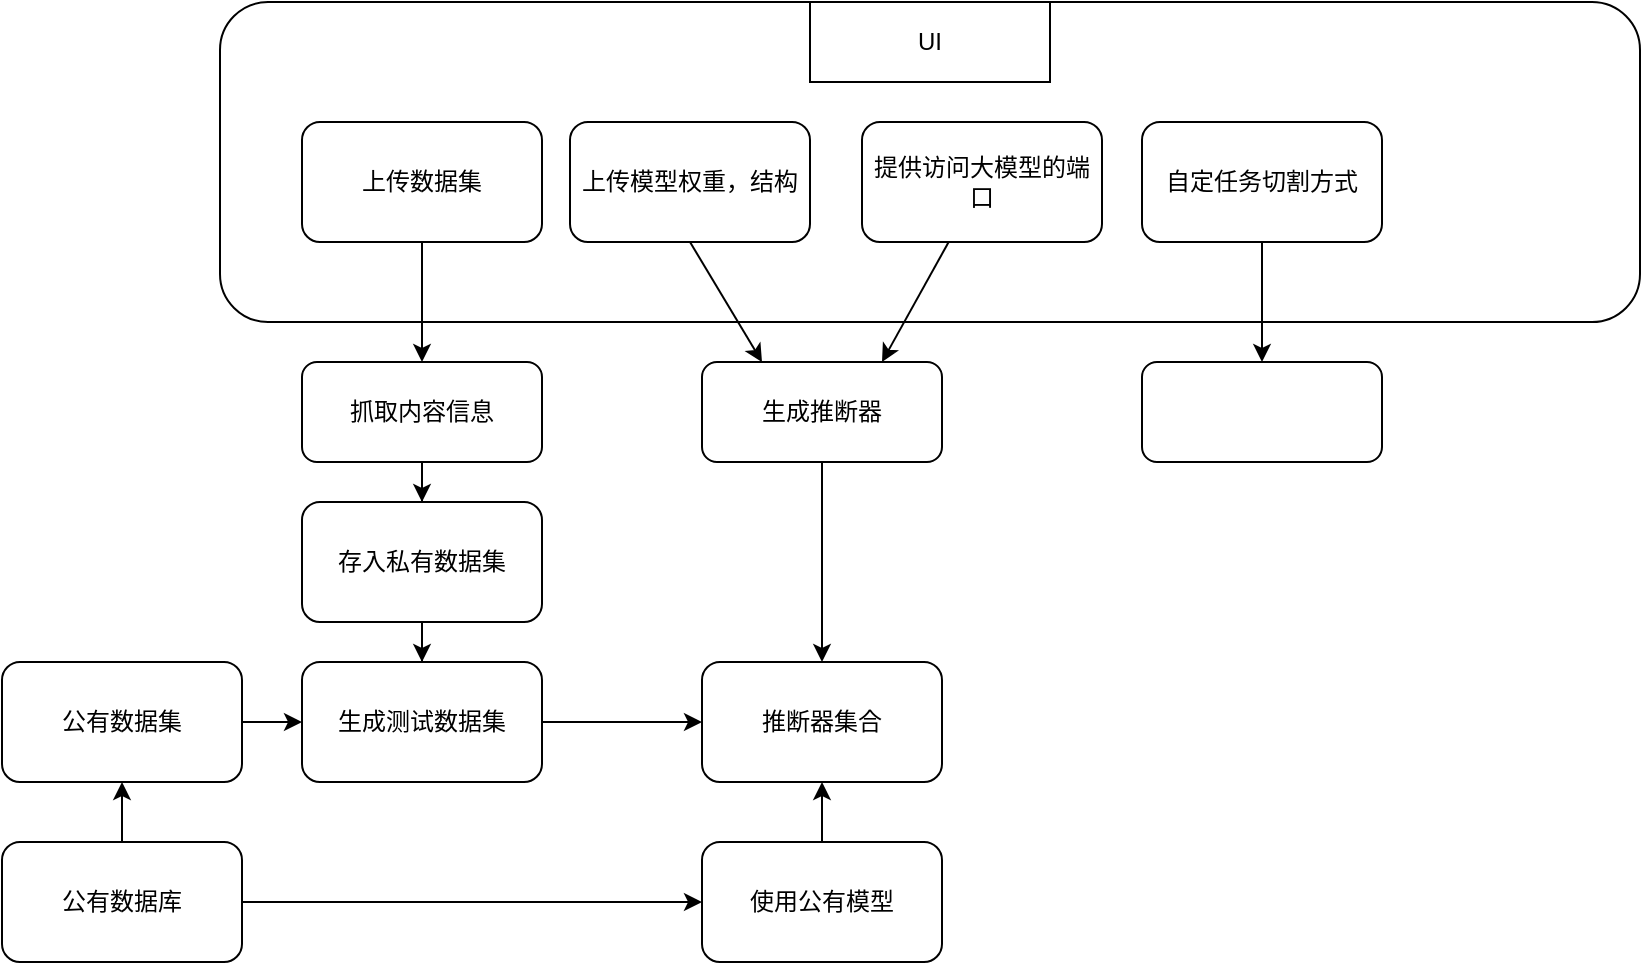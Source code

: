 <mxfile version="26.0.16">
  <diagram name="Page-1" id="VkQJBXz2Djhly3g92RTE">
    <mxGraphModel dx="1953" dy="802" grid="1" gridSize="10" guides="1" tooltips="1" connect="1" arrows="1" fold="1" page="1" pageScale="1" pageWidth="827" pageHeight="1169" math="0" shadow="0">
      <root>
        <mxCell id="0" />
        <mxCell id="1" parent="0" />
        <mxCell id="6oZYbPfHyP9pOPqMmx4x-1" value="" style="rounded=1;whiteSpace=wrap;html=1;" vertex="1" parent="1">
          <mxGeometry x="59" y="120" width="710" height="160" as="geometry" />
        </mxCell>
        <mxCell id="6oZYbPfHyP9pOPqMmx4x-2" value="UI" style="rounded=0;whiteSpace=wrap;html=1;" vertex="1" parent="1">
          <mxGeometry x="354" y="120" width="120" height="40" as="geometry" />
        </mxCell>
        <mxCell id="6oZYbPfHyP9pOPqMmx4x-3" value="上传数据集" style="rounded=1;whiteSpace=wrap;html=1;" vertex="1" parent="1">
          <mxGeometry x="100" y="180" width="120" height="60" as="geometry" />
        </mxCell>
        <mxCell id="6oZYbPfHyP9pOPqMmx4x-6" value="" style="endArrow=classic;html=1;rounded=0;exitX=0.5;exitY=1;exitDx=0;exitDy=0;" edge="1" parent="1" source="6oZYbPfHyP9pOPqMmx4x-3" target="6oZYbPfHyP9pOPqMmx4x-7">
          <mxGeometry width="50" height="50" relative="1" as="geometry">
            <mxPoint x="380" y="440" as="sourcePoint" />
            <mxPoint x="160" y="310" as="targetPoint" />
          </mxGeometry>
        </mxCell>
        <mxCell id="6oZYbPfHyP9pOPqMmx4x-12" value="" style="edgeStyle=orthogonalEdgeStyle;rounded=0;orthogonalLoop=1;jettySize=auto;html=1;" edge="1" parent="1" source="6oZYbPfHyP9pOPqMmx4x-7" target="6oZYbPfHyP9pOPqMmx4x-9">
          <mxGeometry relative="1" as="geometry" />
        </mxCell>
        <mxCell id="6oZYbPfHyP9pOPqMmx4x-7" value="抓取内容信息" style="rounded=1;whiteSpace=wrap;html=1;" vertex="1" parent="1">
          <mxGeometry x="100" y="300" width="120" height="50" as="geometry" />
        </mxCell>
        <mxCell id="6oZYbPfHyP9pOPqMmx4x-27" value="" style="edgeStyle=orthogonalEdgeStyle;rounded=0;orthogonalLoop=1;jettySize=auto;html=1;" edge="1" parent="1" source="6oZYbPfHyP9pOPqMmx4x-8" target="6oZYbPfHyP9pOPqMmx4x-26">
          <mxGeometry relative="1" as="geometry" />
        </mxCell>
        <mxCell id="6oZYbPfHyP9pOPqMmx4x-8" value="生成测试数据集" style="rounded=1;whiteSpace=wrap;html=1;" vertex="1" parent="1">
          <mxGeometry x="100" y="450" width="120" height="60" as="geometry" />
        </mxCell>
        <mxCell id="6oZYbPfHyP9pOPqMmx4x-13" value="" style="edgeStyle=orthogonalEdgeStyle;rounded=0;orthogonalLoop=1;jettySize=auto;html=1;" edge="1" parent="1" source="6oZYbPfHyP9pOPqMmx4x-9" target="6oZYbPfHyP9pOPqMmx4x-8">
          <mxGeometry relative="1" as="geometry" />
        </mxCell>
        <mxCell id="6oZYbPfHyP9pOPqMmx4x-9" value="存入私有数据集" style="rounded=1;whiteSpace=wrap;html=1;" vertex="1" parent="1">
          <mxGeometry x="100" y="370" width="120" height="60" as="geometry" />
        </mxCell>
        <mxCell id="6oZYbPfHyP9pOPqMmx4x-11" value="" style="edgeStyle=orthogonalEdgeStyle;rounded=0;orthogonalLoop=1;jettySize=auto;html=1;" edge="1" parent="1" source="6oZYbPfHyP9pOPqMmx4x-10" target="6oZYbPfHyP9pOPqMmx4x-8">
          <mxGeometry relative="1" as="geometry" />
        </mxCell>
        <mxCell id="6oZYbPfHyP9pOPqMmx4x-10" value="公有数据集" style="rounded=1;whiteSpace=wrap;html=1;" vertex="1" parent="1">
          <mxGeometry x="-50" y="450" width="120" height="60" as="geometry" />
        </mxCell>
        <mxCell id="6oZYbPfHyP9pOPqMmx4x-14" value="上传模型权重，结构" style="rounded=1;whiteSpace=wrap;html=1;" vertex="1" parent="1">
          <mxGeometry x="234" y="180" width="120" height="60" as="geometry" />
        </mxCell>
        <mxCell id="6oZYbPfHyP9pOPqMmx4x-16" value="" style="edgeStyle=orthogonalEdgeStyle;rounded=0;orthogonalLoop=1;jettySize=auto;html=1;" edge="1" parent="1" source="6oZYbPfHyP9pOPqMmx4x-15" target="6oZYbPfHyP9pOPqMmx4x-10">
          <mxGeometry relative="1" as="geometry" />
        </mxCell>
        <mxCell id="6oZYbPfHyP9pOPqMmx4x-15" value="公有数据库" style="rounded=1;whiteSpace=wrap;html=1;" vertex="1" parent="1">
          <mxGeometry x="-50" y="540" width="120" height="60" as="geometry" />
        </mxCell>
        <mxCell id="6oZYbPfHyP9pOPqMmx4x-17" value="提供访问大模型的端口" style="rounded=1;whiteSpace=wrap;html=1;" vertex="1" parent="1">
          <mxGeometry x="380" y="180" width="120" height="60" as="geometry" />
        </mxCell>
        <mxCell id="6oZYbPfHyP9pOPqMmx4x-28" value="" style="edgeStyle=orthogonalEdgeStyle;rounded=0;orthogonalLoop=1;jettySize=auto;html=1;" edge="1" parent="1" source="6oZYbPfHyP9pOPqMmx4x-18" target="6oZYbPfHyP9pOPqMmx4x-26">
          <mxGeometry relative="1" as="geometry" />
        </mxCell>
        <mxCell id="6oZYbPfHyP9pOPqMmx4x-18" value="生成推断器" style="rounded=1;whiteSpace=wrap;html=1;" vertex="1" parent="1">
          <mxGeometry x="300" y="300" width="120" height="50" as="geometry" />
        </mxCell>
        <mxCell id="6oZYbPfHyP9pOPqMmx4x-22" value="" style="endArrow=classic;html=1;rounded=0;entryX=0.75;entryY=0;entryDx=0;entryDy=0;" edge="1" parent="1" source="6oZYbPfHyP9pOPqMmx4x-17" target="6oZYbPfHyP9pOPqMmx4x-18">
          <mxGeometry width="50" height="50" relative="1" as="geometry">
            <mxPoint x="370" y="440" as="sourcePoint" />
            <mxPoint x="420" y="390" as="targetPoint" />
          </mxGeometry>
        </mxCell>
        <mxCell id="6oZYbPfHyP9pOPqMmx4x-23" value="" style="endArrow=classic;html=1;rounded=0;exitX=0.5;exitY=1;exitDx=0;exitDy=0;entryX=0.25;entryY=0;entryDx=0;entryDy=0;" edge="1" parent="1" source="6oZYbPfHyP9pOPqMmx4x-14" target="6oZYbPfHyP9pOPqMmx4x-18">
          <mxGeometry width="50" height="50" relative="1" as="geometry">
            <mxPoint x="370" y="440" as="sourcePoint" />
            <mxPoint x="420" y="390" as="targetPoint" />
          </mxGeometry>
        </mxCell>
        <mxCell id="6oZYbPfHyP9pOPqMmx4x-29" value="" style="edgeStyle=orthogonalEdgeStyle;rounded=0;orthogonalLoop=1;jettySize=auto;html=1;" edge="1" parent="1" source="6oZYbPfHyP9pOPqMmx4x-24" target="6oZYbPfHyP9pOPqMmx4x-26">
          <mxGeometry relative="1" as="geometry" />
        </mxCell>
        <mxCell id="6oZYbPfHyP9pOPqMmx4x-24" value="使用公有模型" style="rounded=1;whiteSpace=wrap;html=1;" vertex="1" parent="1">
          <mxGeometry x="300" y="540" width="120" height="60" as="geometry" />
        </mxCell>
        <mxCell id="6oZYbPfHyP9pOPqMmx4x-25" value="" style="endArrow=classic;html=1;rounded=0;exitX=1;exitY=0.5;exitDx=0;exitDy=0;entryX=0;entryY=0.5;entryDx=0;entryDy=0;" edge="1" parent="1" source="6oZYbPfHyP9pOPqMmx4x-15" target="6oZYbPfHyP9pOPqMmx4x-24">
          <mxGeometry width="50" height="50" relative="1" as="geometry">
            <mxPoint x="370" y="440" as="sourcePoint" />
            <mxPoint x="420" y="390" as="targetPoint" />
          </mxGeometry>
        </mxCell>
        <mxCell id="6oZYbPfHyP9pOPqMmx4x-26" value="推断器集合" style="rounded=1;whiteSpace=wrap;html=1;" vertex="1" parent="1">
          <mxGeometry x="300" y="450" width="120" height="60" as="geometry" />
        </mxCell>
        <mxCell id="6oZYbPfHyP9pOPqMmx4x-32" value="" style="edgeStyle=orthogonalEdgeStyle;rounded=0;orthogonalLoop=1;jettySize=auto;html=1;" edge="1" parent="1" source="6oZYbPfHyP9pOPqMmx4x-30" target="6oZYbPfHyP9pOPqMmx4x-31">
          <mxGeometry relative="1" as="geometry" />
        </mxCell>
        <mxCell id="6oZYbPfHyP9pOPqMmx4x-30" value="自定任务切割方式" style="rounded=1;whiteSpace=wrap;html=1;" vertex="1" parent="1">
          <mxGeometry x="520" y="180" width="120" height="60" as="geometry" />
        </mxCell>
        <mxCell id="6oZYbPfHyP9pOPqMmx4x-31" value="" style="rounded=1;whiteSpace=wrap;html=1;" vertex="1" parent="1">
          <mxGeometry x="520" y="300" width="120" height="50" as="geometry" />
        </mxCell>
      </root>
    </mxGraphModel>
  </diagram>
</mxfile>

